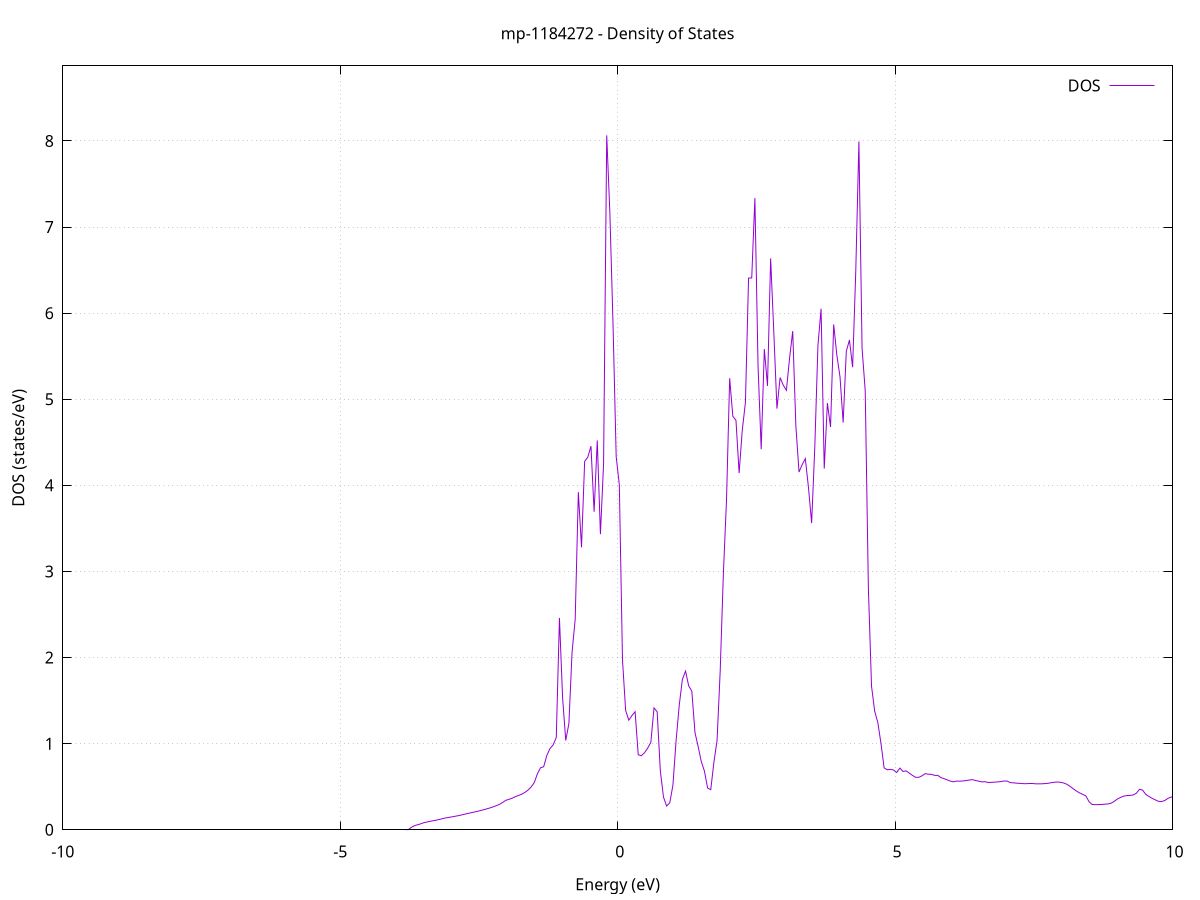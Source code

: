 set title 'mp-1184272 - Density of States'
set xlabel 'Energy (eV)'
set ylabel 'DOS (states/eV)'
set grid
set xrange [-10:10]
set yrange [0:8.872]
set xzeroaxis lt -1
set terminal png size 800,600
set output 'mp-1184272_dos_gnuplot.png'
plot '-' using 1:2 with lines title 'DOS'
-54.397600 0.000000
-54.340800 0.000000
-54.284000 0.000000
-54.227200 0.000000
-54.170400 0.000000
-54.113500 0.000000
-54.056700 0.000000
-53.999900 0.000000
-53.943100 0.000000
-53.886300 0.000000
-53.829500 0.000000
-53.772700 0.000000
-53.715800 0.000000
-53.659000 0.000000
-53.602200 0.000000
-53.545400 0.000000
-53.488600 0.000000
-53.431800 0.000000
-53.375000 0.000000
-53.318100 0.000000
-53.261300 0.000000
-53.204500 0.000000
-53.147700 0.000000
-53.090900 0.000000
-53.034100 0.000000
-52.977300 0.000000
-52.920400 0.000000
-52.863600 0.000000
-52.806800 0.000000
-52.750000 0.000000
-52.693200 0.000000
-52.636400 0.000000
-52.579600 0.000000
-52.522700 0.000000
-52.465900 0.000000
-52.409100 0.000000
-52.352300 0.000000
-52.295500 0.000000
-52.238700 0.000000
-52.181900 0.000000
-52.125000 0.000000
-52.068200 0.000000
-52.011400 0.000000
-51.954600 0.000000
-51.897800 0.000000
-51.841000 0.000000
-51.784200 0.000000
-51.727300 0.000000
-51.670500 0.000000
-51.613700 0.000000
-51.556900 0.000000
-51.500100 0.000000
-51.443300 0.000000
-51.386500 0.000000
-51.329600 0.000000
-51.272800 0.000000
-51.216000 0.000000
-51.159200 0.000000
-51.102400 0.000000
-51.045600 0.000000
-50.988800 0.000000
-50.931900 0.000000
-50.875100 0.000000
-50.818300 0.000000
-50.761500 0.000000
-50.704700 0.000000
-50.647900 0.000000
-50.591100 0.000000
-50.534200 0.000000
-50.477400 0.000000
-50.420600 0.000000
-50.363800 0.000000
-50.307000 0.000000
-50.250200 0.000000
-50.193400 0.000000
-50.136500 0.000000
-50.079700 0.000000
-50.022900 0.000000
-49.966100 0.000000
-49.909300 0.000000
-49.852500 0.000000
-49.795700 0.000000
-49.738800 0.000000
-49.682000 0.000000
-49.625200 0.000000
-49.568400 0.000000
-49.511600 0.000000
-49.454800 0.000000
-49.398000 0.000000
-49.341100 0.000000
-49.284300 0.000000
-49.227500 22.711800
-49.170700 0.000000
-49.113900 62.985200
-49.057100 27.764600
-49.000300 6.975400
-48.943400 47.778300
-48.886600 0.000000
-48.829800 0.000000
-48.773000 0.000000
-48.716200 290.001200
-48.659400 0.000000
-48.602600 0.000000
-48.545700 0.000000
-48.488900 0.000000
-48.432100 0.000000
-48.375300 0.000000
-48.318500 0.000000
-48.261700 0.000000
-48.204900 0.000000
-48.148000 0.000000
-48.091200 0.000000
-48.034400 0.000000
-47.977600 0.000000
-47.920800 0.000000
-47.864000 0.000000
-47.807200 0.000000
-47.750300 0.000000
-47.693500 0.000000
-47.636700 0.000000
-47.579900 0.000000
-47.523100 0.000000
-47.466300 0.000000
-47.409500 0.000000
-47.352600 0.000000
-47.295800 0.000000
-47.239000 0.000000
-47.182200 0.000000
-47.125400 0.000000
-47.068600 0.000000
-47.011800 0.000000
-46.954900 0.000000
-46.898100 0.000000
-46.841300 0.000000
-46.784500 0.000000
-46.727700 0.000000
-46.670900 0.000000
-46.614100 0.000000
-46.557300 0.000000
-46.500400 0.000000
-46.443600 0.000000
-46.386800 0.000000
-46.330000 0.000000
-46.273200 0.000000
-46.216400 0.000000
-46.159600 0.000000
-46.102700 0.000000
-46.045900 0.000000
-45.989100 0.000000
-45.932300 0.000000
-45.875500 0.000000
-45.818700 0.000000
-45.761900 0.000000
-45.705000 0.000000
-45.648200 0.000000
-45.591400 0.000000
-45.534600 0.000000
-45.477800 0.000000
-45.421000 0.000000
-45.364200 0.000000
-45.307300 0.000000
-45.250500 0.000000
-45.193700 0.000000
-45.136900 0.000000
-45.080100 0.000000
-45.023300 0.000000
-44.966500 0.000000
-44.909600 0.000000
-44.852800 0.000000
-44.796000 0.000000
-44.739200 0.000000
-44.682400 0.000000
-44.625600 0.000000
-44.568800 0.000000
-44.511900 0.000000
-44.455100 0.000000
-44.398300 0.000000
-44.341500 0.000000
-44.284700 0.000000
-44.227900 0.000000
-44.171100 0.000000
-44.114200 0.000000
-44.057400 0.000000
-44.000600 0.000000
-43.943800 0.000000
-43.887000 0.000000
-43.830200 0.000000
-43.773400 0.000000
-43.716500 0.000000
-43.659700 0.000000
-43.602900 0.000000
-43.546100 0.000000
-43.489300 0.000000
-43.432500 0.000000
-43.375700 0.000000
-43.318800 0.000000
-43.262000 0.000000
-43.205200 0.000000
-43.148400 0.000000
-43.091600 0.000000
-43.034800 0.000000
-42.978000 0.000000
-42.921100 0.000000
-42.864300 0.000000
-42.807500 0.000000
-42.750700 0.000000
-42.693900 0.000000
-42.637100 0.000000
-42.580300 0.000000
-42.523400 0.000000
-42.466600 0.000000
-42.409800 0.000000
-42.353000 0.000000
-42.296200 0.000000
-42.239400 0.000000
-42.182600 0.000000
-42.125700 0.000000
-42.068900 0.000000
-42.012100 0.000000
-41.955300 0.000000
-41.898500 0.000000
-41.841700 0.000000
-41.784900 0.000000
-41.728000 0.000000
-41.671200 0.000000
-41.614400 0.000000
-41.557600 0.000000
-41.500800 0.000000
-41.444000 0.000000
-41.387200 0.000000
-41.330300 0.000000
-41.273500 0.000000
-41.216700 0.000000
-41.159900 0.000000
-41.103100 0.000000
-41.046300 0.000000
-40.989500 0.000000
-40.932600 0.000000
-40.875800 0.000000
-40.819000 0.000000
-40.762200 0.000000
-40.705400 0.000000
-40.648600 0.000000
-40.591800 0.000000
-40.534900 0.000000
-40.478100 0.000000
-40.421300 0.000000
-40.364500 0.000000
-40.307700 0.000000
-40.250900 0.000000
-40.194100 0.000000
-40.137200 0.000000
-40.080400 0.000000
-40.023600 0.000000
-39.966800 0.000000
-39.910000 0.000000
-39.853200 0.000000
-39.796400 0.000000
-39.739500 0.000000
-39.682700 0.000000
-39.625900 0.000000
-39.569100 0.000000
-39.512300 0.000000
-39.455500 0.000000
-39.398700 0.000000
-39.341800 0.000000
-39.285000 0.000000
-39.228200 0.000000
-39.171400 0.000000
-39.114600 0.000000
-39.057800 0.000000
-39.001000 0.000000
-38.944100 0.000000
-38.887300 0.000000
-38.830500 0.000000
-38.773700 0.000000
-38.716900 0.000000
-38.660100 0.000000
-38.603300 0.000000
-38.546400 0.000000
-38.489600 0.000000
-38.432800 0.000000
-38.376000 0.000000
-38.319200 0.000000
-38.262400 0.000000
-38.205600 0.000000
-38.148700 0.000000
-38.091900 0.000000
-38.035100 0.000000
-37.978300 0.000000
-37.921500 0.000000
-37.864700 0.000000
-37.807900 0.000000
-37.751000 0.000000
-37.694200 0.000000
-37.637400 0.000000
-37.580600 0.000000
-37.523800 0.000000
-37.467000 0.000000
-37.410200 0.000000
-37.353300 0.000000
-37.296500 0.000000
-37.239700 0.000000
-37.182900 0.000000
-37.126100 0.000000
-37.069300 0.000000
-37.012500 0.000000
-36.955600 0.000000
-36.898800 0.000000
-36.842000 0.000000
-36.785200 0.000000
-36.728400 0.000000
-36.671600 0.000000
-36.614800 0.000000
-36.557900 0.000000
-36.501100 0.000000
-36.444300 0.000000
-36.387500 0.000000
-36.330700 0.000000
-36.273900 0.000000
-36.217100 0.000000
-36.160200 0.000000
-36.103400 0.000000
-36.046600 0.000000
-35.989800 0.000000
-35.933000 0.000000
-35.876200 0.000000
-35.819400 0.000000
-35.762500 0.000000
-35.705700 0.000000
-35.648900 0.000000
-35.592100 0.000000
-35.535300 0.000000
-35.478500 0.000000
-35.421700 0.000000
-35.364800 0.000000
-35.308000 0.000000
-35.251200 0.000000
-35.194400 0.000000
-35.137600 0.000000
-35.080800 0.000000
-35.024000 0.000000
-34.967100 0.000000
-34.910300 0.000000
-34.853500 0.000000
-34.796700 0.000000
-34.739900 0.000000
-34.683100 0.000000
-34.626300 0.000000
-34.569400 0.000000
-34.512600 0.000000
-34.455800 0.000000
-34.399000 0.000000
-34.342200 0.000000
-34.285400 0.000000
-34.228600 0.000000
-34.171700 0.000000
-34.114900 0.000000
-34.058100 0.000000
-34.001300 0.000000
-33.944500 0.000000
-33.887700 0.000000
-33.830900 0.000000
-33.774000 0.000000
-33.717200 0.000000
-33.660400 0.000000
-33.603600 0.000000
-33.546800 0.000000
-33.490000 0.000000
-33.433200 0.000000
-33.376300 0.000000
-33.319500 0.000000
-33.262700 0.000000
-33.205900 0.000000
-33.149100 0.000000
-33.092300 0.000000
-33.035500 0.000000
-32.978600 0.000000
-32.921800 0.000000
-32.865000 0.000000
-32.808200 0.000000
-32.751400 0.000000
-32.694600 0.000000
-32.637800 0.000000
-32.580900 0.000000
-32.524100 0.000000
-32.467300 0.000000
-32.410500 0.000000
-32.353700 0.000000
-32.296900 0.000000
-32.240100 0.000000
-32.183200 0.000000
-32.126400 0.000000
-32.069600 0.000000
-32.012800 0.000000
-31.956000 0.000000
-31.899200 0.000000
-31.842400 0.000000
-31.785500 0.000000
-31.728700 0.000000
-31.671900 0.000000
-31.615100 0.000000
-31.558300 0.000000
-31.501500 0.000000
-31.444700 0.000000
-31.387800 0.000000
-31.331000 0.000000
-31.274200 0.000000
-31.217400 0.000000
-31.160600 0.000000
-31.103800 0.000000
-31.047000 0.000000
-30.990100 0.000000
-30.933300 0.000000
-30.876500 0.000000
-30.819700 0.000000
-30.762900 0.000000
-30.706100 0.000000
-30.649300 0.000000
-30.592400 0.000000
-30.535600 0.000000
-30.478800 0.000000
-30.422000 0.000000
-30.365200 0.000000
-30.308400 0.000000
-30.251600 0.000000
-30.194700 0.000000
-30.137900 0.000000
-30.081100 0.000000
-30.024300 0.000000
-29.967500 0.000000
-29.910700 0.000000
-29.853900 0.000000
-29.797000 0.000000
-29.740200 0.000000
-29.683400 0.000000
-29.626600 0.000000
-29.569800 0.000000
-29.513000 0.000000
-29.456200 0.000000
-29.399300 0.000000
-29.342500 0.000000
-29.285700 0.000000
-29.228900 0.000000
-29.172100 0.000000
-29.115300 0.000000
-29.058500 0.000000
-29.001600 0.000000
-28.944800 0.000000
-28.888000 0.000000
-28.831200 0.000000
-28.774400 0.000000
-28.717600 0.000000
-28.660800 0.000000
-28.603900 0.000000
-28.547100 0.000000
-28.490300 0.000000
-28.433500 0.000000
-28.376700 0.000000
-28.319900 0.000000
-28.263100 0.000000
-28.206200 0.000000
-28.149400 0.000000
-28.092600 0.000000
-28.035800 0.000000
-27.979000 0.000000
-27.922200 0.000000
-27.865400 0.000000
-27.808500 0.000000
-27.751700 0.000000
-27.694900 0.000000
-27.638100 0.000000
-27.581300 0.000000
-27.524500 0.000000
-27.467700 0.000000
-27.410800 0.000000
-27.354000 0.000000
-27.297200 0.000000
-27.240400 0.000000
-27.183600 0.000000
-27.126800 0.000000
-27.070000 0.000000
-27.013100 0.000000
-26.956300 0.000000
-26.899500 0.000000
-26.842700 0.000000
-26.785900 0.000000
-26.729100 0.000000
-26.672300 0.000000
-26.615400 0.000000
-26.558600 0.000000
-26.501800 0.000000
-26.445000 0.000000
-26.388200 0.000000
-26.331400 0.000000
-26.274600 0.000000
-26.217700 0.000000
-26.160900 0.000000
-26.104100 0.000000
-26.047300 0.000000
-25.990500 0.000000
-25.933700 0.000000
-25.876900 0.000000
-25.820000 0.000000
-25.763200 0.000000
-25.706400 0.000000
-25.649600 0.000000
-25.592800 0.000000
-25.536000 0.000000
-25.479200 0.000000
-25.422300 0.000000
-25.365500 0.000000
-25.308700 0.000000
-25.251900 0.000000
-25.195100 0.000000
-25.138300 0.000000
-25.081500 0.000000
-25.024600 0.000000
-24.967800 0.000000
-24.911000 0.000000
-24.854200 0.000000
-24.797400 0.000000
-24.740600 0.000000
-24.683800 0.000000
-24.626900 0.000000
-24.570100 0.000000
-24.513300 0.000000
-24.456500 0.000000
-24.399700 0.000000
-24.342900 0.000000
-24.286100 0.000000
-24.229200 0.000000
-24.172400 0.000000
-24.115600 0.000000
-24.058800 0.000000
-24.002000 0.000000
-23.945200 0.000000
-23.888400 0.000000
-23.831500 0.000000
-23.774700 0.000000
-23.717900 0.000000
-23.661100 0.000000
-23.604300 0.000000
-23.547500 0.000000
-23.490700 0.000000
-23.433800 0.000000
-23.377000 0.000000
-23.320200 0.000000
-23.263400 0.000000
-23.206600 0.000000
-23.149800 0.000000
-23.093000 0.000000
-23.036100 0.000000
-22.979300 0.000000
-22.922500 0.000000
-22.865700 0.000000
-22.808900 0.000000
-22.752100 0.000000
-22.695300 0.000000
-22.638400 0.000000
-22.581600 0.000000
-22.524800 0.000000
-22.468000 0.000000
-22.411200 0.000000
-22.354400 0.000000
-22.297600 0.000000
-22.240700 0.000000
-22.183900 0.000000
-22.127100 0.000000
-22.070300 0.000000
-22.013500 0.000000
-21.956700 0.000000
-21.899900 0.000000
-21.843000 0.000000
-21.786200 0.000000
-21.729400 0.000000
-21.672600 0.000000
-21.615800 0.000000
-21.559000 0.000000
-21.502200 0.000000
-21.445300 0.000000
-21.388500 0.000000
-21.331700 0.000000
-21.274900 0.000000
-21.218100 0.000000
-21.161300 0.000000
-21.104500 0.000000
-21.047600 0.000000
-20.990800 0.000000
-20.934000 0.000000
-20.877200 0.000000
-20.820400 0.000000
-20.763600 0.000000
-20.706800 0.000000
-20.649900 0.000000
-20.593100 0.000000
-20.536300 0.000000
-20.479500 0.000000
-20.422700 0.000000
-20.365900 0.000000
-20.309100 0.000000
-20.252200 0.000000
-20.195400 0.000000
-20.138600 0.000000
-20.081800 0.000000
-20.025000 0.000000
-19.968200 0.000000
-19.911400 0.000000
-19.854500 0.000000
-19.797700 0.000000
-19.740900 0.000000
-19.684100 0.000000
-19.627300 0.000000
-19.570500 0.000000
-19.513700 0.000000
-19.456800 0.000000
-19.400000 0.000000
-19.343200 0.000000
-19.286400 0.000000
-19.229600 0.000000
-19.172800 0.000000
-19.116000 0.000000
-19.059100 0.000000
-19.002300 0.000000
-18.945500 0.000000
-18.888700 0.000000
-18.831900 0.000000
-18.775100 0.000000
-18.718300 0.000000
-18.661400 0.000000
-18.604600 0.000000
-18.547800 0.000000
-18.491000 0.000000
-18.434200 0.000000
-18.377400 0.000000
-18.320600 0.000000
-18.263700 0.000000
-18.206900 0.000000
-18.150100 0.000000
-18.093300 0.000000
-18.036500 0.000000
-17.979700 0.000000
-17.922900 0.000000
-17.866000 0.000000
-17.809200 0.000000
-17.752400 0.000000
-17.695600 0.000000
-17.638800 0.000000
-17.582000 0.000000
-17.525200 0.000000
-17.468300 0.000000
-17.411500 0.000000
-17.354700 0.000000
-17.297900 0.000000
-17.241100 0.000000
-17.184300 0.000000
-17.127500 0.000000
-17.070600 0.000000
-17.013800 0.000000
-16.957000 0.000000
-16.900200 0.000000
-16.843400 0.000000
-16.786600 0.000000
-16.729800 0.000000
-16.672900 0.000000
-16.616100 0.000000
-16.559300 0.000000
-16.502500 0.000000
-16.445700 0.000000
-16.388900 0.000000
-16.332100 0.000000
-16.275200 0.000000
-16.218400 0.000000
-16.161600 0.000000
-16.104800 0.000000
-16.048000 0.000000
-15.991200 0.000000
-15.934400 0.000000
-15.877500 0.000000
-15.820700 0.000000
-15.763900 0.000000
-15.707100 0.000000
-15.650300 0.000000
-15.593500 0.000000
-15.536700 0.000000
-15.479800 0.000000
-15.423000 0.000000
-15.366200 0.000000
-15.309400 0.000000
-15.252600 0.000000
-15.195800 0.000000
-15.139000 0.000000
-15.082100 0.000000
-15.025300 0.000000
-14.968500 0.000000
-14.911700 0.000000
-14.854900 0.000000
-14.798100 0.000000
-14.741300 0.000000
-14.684400 0.000000
-14.627600 0.000000
-14.570800 0.000000
-14.514000 0.000000
-14.457200 0.000000
-14.400400 0.000000
-14.343600 0.000000
-14.286700 0.000000
-14.229900 0.000000
-14.173100 0.000000
-14.116300 0.000000
-14.059500 0.000000
-14.002700 0.000000
-13.945900 0.000000
-13.889000 0.000000
-13.832200 0.000000
-13.775400 0.000000
-13.718600 0.000000
-13.661800 0.000000
-13.605000 0.000000
-13.548200 0.000000
-13.491300 0.000000
-13.434500 0.000000
-13.377700 0.000000
-13.320900 0.000000
-13.264100 0.000000
-13.207300 0.000000
-13.150500 0.000000
-13.093600 0.000000
-13.036800 0.000000
-12.980000 0.000000
-12.923200 0.000000
-12.866400 0.000000
-12.809600 0.000000
-12.752800 0.000000
-12.695900 0.000000
-12.639100 0.000000
-12.582300 0.000000
-12.525500 0.000000
-12.468700 0.000000
-12.411900 0.000000
-12.355100 0.000000
-12.298200 0.000000
-12.241400 0.000000
-12.184600 0.000000
-12.127800 0.000000
-12.071000 0.000000
-12.014200 0.000000
-11.957400 0.000000
-11.900500 0.000000
-11.843700 0.000000
-11.786900 0.000000
-11.730100 0.000000
-11.673300 0.000000
-11.616500 0.000000
-11.559700 0.000000
-11.502800 0.000000
-11.446000 0.000000
-11.389200 0.000000
-11.332400 0.000000
-11.275600 0.000000
-11.218800 0.000000
-11.162000 0.000000
-11.105100 0.000000
-11.048300 0.000000
-10.991500 0.000000
-10.934700 0.000000
-10.877900 0.000000
-10.821100 0.000000
-10.764300 0.000000
-10.707400 0.000000
-10.650600 0.000000
-10.593800 0.000000
-10.537000 0.000000
-10.480200 0.000000
-10.423400 0.000000
-10.366600 0.000000
-10.309700 0.000000
-10.252900 0.000000
-10.196100 0.000000
-10.139300 0.000000
-10.082500 0.000000
-10.025700 0.000000
-9.968900 0.000000
-9.912000 0.000000
-9.855200 0.000000
-9.798400 0.000000
-9.741600 0.000000
-9.684800 0.000000
-9.628000 0.000000
-9.571200 0.000000
-9.514300 0.000000
-9.457500 0.000000
-9.400700 0.000000
-9.343900 0.000000
-9.287100 0.000000
-9.230300 0.000000
-9.173500 0.000000
-9.116600 0.000000
-9.059800 0.000000
-9.003000 0.000000
-8.946200 0.000000
-8.889400 0.000000
-8.832600 0.000000
-8.775800 0.000000
-8.718900 0.000000
-8.662100 0.000000
-8.605300 0.000000
-8.548500 0.000000
-8.491700 0.000000
-8.434900 0.000000
-8.378100 0.000000
-8.321200 0.000000
-8.264400 0.000000
-8.207600 0.000000
-8.150800 0.000000
-8.094000 0.000000
-8.037200 0.000000
-7.980400 0.000000
-7.923500 0.000000
-7.866700 0.000000
-7.809900 0.000000
-7.753100 0.000000
-7.696300 0.000000
-7.639500 0.000000
-7.582700 0.000000
-7.525800 0.000000
-7.469000 0.000000
-7.412200 0.000000
-7.355400 0.000000
-7.298600 0.000000
-7.241800 0.000000
-7.185000 0.000000
-7.128100 0.000000
-7.071300 0.000000
-7.014500 0.000000
-6.957700 0.000000
-6.900900 0.000000
-6.844100 0.000000
-6.787300 0.000000
-6.730400 0.000000
-6.673600 0.000000
-6.616800 0.000000
-6.560000 0.000000
-6.503200 0.000000
-6.446400 0.000000
-6.389600 0.000000
-6.332700 0.000000
-6.275900 0.000000
-6.219100 0.000000
-6.162300 0.000000
-6.105500 0.000000
-6.048700 0.000000
-5.991900 0.000000
-5.935000 0.000000
-5.878200 0.000000
-5.821400 0.000000
-5.764600 0.000000
-5.707800 0.000000
-5.651000 0.000000
-5.594200 0.000000
-5.537300 0.000000
-5.480500 0.000000
-5.423700 0.000000
-5.366900 0.000000
-5.310100 0.000000
-5.253300 0.000000
-5.196500 0.000000
-5.139600 0.000000
-5.082800 0.000000
-5.026000 0.000000
-4.969200 0.000000
-4.912400 0.000000
-4.855600 0.000000
-4.798800 0.000000
-4.741900 0.000000
-4.685100 0.000000
-4.628300 0.000000
-4.571500 0.000000
-4.514700 0.000000
-4.457900 0.000000
-4.401100 0.000000
-4.344200 0.000000
-4.287400 0.000000
-4.230600 0.000000
-4.173800 0.000000
-4.117000 0.000000
-4.060200 0.000000
-4.003400 0.000000
-3.946500 0.000000
-3.889700 0.000000
-3.832900 0.000000
-3.776100 0.000900
-3.719300 0.027700
-3.662500 0.047500
-3.605700 0.058100
-3.548800 0.069200
-3.492000 0.082400
-3.435200 0.090400
-3.378400 0.097900
-3.321600 0.105700
-3.264800 0.112600
-3.208000 0.120600
-3.151100 0.129800
-3.094300 0.138000
-3.037500 0.144600
-2.980700 0.150700
-2.923900 0.157500
-2.867100 0.164500
-2.810300 0.172700
-2.753400 0.181200
-2.696600 0.190100
-2.639800 0.198400
-2.583000 0.206100
-2.526200 0.214300
-2.469400 0.223400
-2.412600 0.233300
-2.355700 0.243600
-2.298900 0.254400
-2.242100 0.266800
-2.185300 0.280400
-2.128500 0.295700
-2.071700 0.317100
-2.014900 0.342400
-1.958000 0.353900
-1.901200 0.366400
-1.844400 0.384400
-1.787600 0.398200
-1.730800 0.412700
-1.674000 0.433300
-1.617200 0.459400
-1.560400 0.496500
-1.503500 0.546900
-1.446700 0.649700
-1.389900 0.719900
-1.333100 0.732400
-1.276300 0.863200
-1.219500 0.943900
-1.162700 0.985500
-1.105800 1.072700
-1.049000 2.461300
-0.992200 1.534500
-0.935400 1.037400
-0.878600 1.234600
-0.821800 2.059200
-0.765000 2.445900
-0.708100 3.921400
-0.651300 3.280800
-0.594500 4.279100
-0.537700 4.328000
-0.480900 4.455000
-0.424100 3.693000
-0.367300 4.521600
-0.310400 3.433300
-0.253600 4.247700
-0.196800 8.065000
-0.140000 7.162900
-0.083200 5.872200
-0.026400 4.334400
0.030400 4.004900
0.087300 1.973200
0.144100 1.386600
0.200900 1.272500
0.257700 1.326600
0.314500 1.371500
0.371300 0.870400
0.428100 0.860100
0.485000 0.895200
0.541800 0.948800
0.598600 1.016300
0.655400 1.415700
0.712200 1.371300
0.769000 0.686900
0.825800 0.381000
0.882700 0.275100
0.939500 0.313800
0.996300 0.517300
1.053100 1.033300
1.109900 1.445300
1.166700 1.746000
1.223500 1.842700
1.280400 1.671100
1.337200 1.609400
1.394000 1.128200
1.450800 0.966700
1.507600 0.792300
1.564400 0.681000
1.621200 0.485100
1.678100 0.466100
1.734900 0.784900
1.791700 1.038000
1.848500 1.845600
1.905300 2.969500
1.962100 3.832300
2.018900 5.244000
2.075800 4.802600
2.132600 4.754700
2.189400 4.142100
2.246200 4.640700
2.303000 4.963300
2.359800 6.407400
2.416600 6.409400
2.473500 7.336200
2.530300 5.390600
2.587100 4.419700
2.643900 5.582700
2.700700 5.155200
2.757500 6.636000
2.814300 5.783600
2.871200 4.891200
2.928000 5.251700
2.984800 5.164800
3.041600 5.103800
3.098400 5.475400
3.155200 5.791800
3.212000 4.691000
3.268900 4.154800
3.325700 4.240600
3.382500 4.310800
3.439300 3.974000
3.496100 3.561900
3.552900 4.435700
3.609700 5.623600
3.666600 6.050900
3.723400 4.195200
3.780200 4.955700
3.837000 4.678000
3.893800 5.868800
3.950600 5.511800
4.007400 5.261900
4.064300 4.729100
4.121100 5.557900
4.177900 5.688300
4.234700 5.372000
4.291500 6.481700
4.348300 7.993200
4.405100 5.594200
4.462000 5.099300
4.518800 2.810300
4.575600 1.668600
4.632400 1.376800
4.689200 1.245300
4.746000 1.002500
4.802800 0.718900
4.859700 0.696400
4.916500 0.701700
4.973300 0.693800
5.030100 0.665200
5.086900 0.716700
5.143700 0.676800
5.200500 0.684100
5.257400 0.657200
5.314200 0.631400
5.371000 0.608800
5.427800 0.609700
5.484600 0.626300
5.541400 0.651900
5.598200 0.645300
5.655100 0.644300
5.711900 0.631900
5.768700 0.632300
5.825500 0.606500
5.882300 0.593700
5.939100 0.579300
5.995900 0.565300
6.052800 0.557200
6.109600 0.565900
6.166400 0.564200
6.223200 0.566900
6.280000 0.572100
6.336800 0.577400
6.393600 0.582700
6.450500 0.571500
6.507300 0.564900
6.564100 0.555600
6.620900 0.558600
6.677700 0.549200
6.734500 0.550800
6.791300 0.553000
6.848200 0.555500
6.905000 0.559900
6.961800 0.566100
7.018600 0.566400
7.075400 0.548100
7.132200 0.545100
7.189000 0.541400
7.245900 0.539100
7.302700 0.535800
7.359500 0.535100
7.416300 0.532400
7.473100 0.532400
7.529900 0.533900
7.586700 0.533600
7.643600 0.534000
7.700400 0.536400
7.757200 0.539800
7.814000 0.546800
7.870800 0.551800
7.927600 0.555000
7.984400 0.551000
8.041300 0.542800
8.098100 0.528000
8.154900 0.503300
8.211700 0.476200
8.268500 0.449800
8.325300 0.428000
8.382100 0.411300
8.439000 0.393000
8.495800 0.325800
8.552600 0.293900
8.609400 0.291800
8.666200 0.292600
8.723000 0.294100
8.779800 0.297400
8.836700 0.300100
8.893500 0.308600
8.950300 0.329900
9.007100 0.357600
9.063900 0.375300
9.120700 0.390800
9.177500 0.397100
9.234400 0.399300
9.291200 0.404200
9.348000 0.423800
9.404800 0.470000
9.461600 0.460100
9.518400 0.411400
9.575200 0.386600
9.632100 0.365500
9.688900 0.348100
9.745700 0.330700
9.802500 0.328300
9.859300 0.339200
9.916100 0.364100
9.972900 0.379800
10.029800 0.385400
10.086600 0.611800
10.143400 0.720500
10.200200 0.772000
10.257000 0.712500
10.313800 0.569900
10.370600 0.518800
10.427500 0.477200
10.484300 0.442100
10.541100 0.421300
10.597900 0.407400
10.654700 0.396200
10.711500 0.382700
10.768300 0.369600
10.825200 0.362800
10.882000 0.370200
10.938800 0.397200
10.995600 0.431400
11.052400 0.484700
11.109200 0.583400
11.166000 0.642600
11.222900 0.664900
11.279700 0.661900
11.336500 0.659600
11.393300 0.629900
11.450100 0.627400
11.506900 0.614400
11.563700 0.610400
11.620600 0.607200
11.677400 0.605900
11.734200 0.596600
11.791000 0.596300
11.847800 0.573700
11.904600 0.560600
11.961400 0.556700
12.018300 0.551300
12.075100 0.552200
12.131900 0.555700
12.188700 0.558200
12.245500 0.556100
12.302300 0.556400
12.359100 0.556000
12.416000 0.549000
12.472800 0.545500
12.529600 0.542200
12.586400 0.538900
12.643200 0.534600
12.700000 0.535000
12.756800 0.535500
12.813700 0.529800
12.870500 0.526800
12.927300 0.526900
12.984100 0.535100
13.040900 0.557600
13.097700 0.545600
13.154500 0.550800
13.211400 0.555200
13.268200 0.577100
13.325000 0.594200
13.381800 0.610000
13.438600 0.621400
13.495400 0.630900
13.552200 0.644400
13.609100 0.662700
13.665900 0.682800
13.722700 0.693100
13.779500 0.697000
13.836300 0.699100
13.893100 0.708500
13.949900 0.727200
14.006800 0.745400
14.063600 0.763700
14.120400 0.785100
14.177200 0.798200
14.234000 0.818800
14.290800 0.818600
14.347600 0.817800
14.404500 0.817500
14.461300 0.804400
14.518100 0.789200
14.574900 0.789100
14.631700 0.795600
14.688500 0.771300
14.745300 0.742800
14.802200 0.737800
14.859000 0.748300
14.915800 0.762900
14.972600 0.789200
15.029400 0.795000
15.086200 0.797900
15.143000 0.813100
15.199900 0.833800
15.256700 0.921100
15.313500 0.884900
15.370300 0.840800
15.427100 0.824800
15.483900 0.822700
15.540700 0.827200
15.597600 0.856000
15.654400 0.854400
15.711200 0.830700
15.768000 0.792300
15.824800 0.762200
15.881600 0.757300
15.938400 0.786700
15.995300 0.811000
16.052100 0.804800
16.108900 0.795200
16.165700 0.791300
16.222500 0.801200
16.279300 0.815200
16.336100 0.847200
16.393000 0.870700
16.449800 0.882100
16.506600 0.859100
16.563400 0.827100
16.620200 0.809500
16.677000 0.815600
16.733800 0.842900
16.790700 0.857400
16.847500 0.856400
16.904300 0.874100
16.961100 0.869400
17.017900 0.887900
17.074700 0.926400
17.131500 0.998200
17.188400 0.977300
17.245200 0.965800
17.302000 0.969500
17.358800 1.003500
17.415600 1.025600
17.472400 1.018500
17.529200 1.050600
17.586100 1.063200
17.642900 1.064600
17.699700 1.023400
17.756500 1.007700
17.813300 0.993900
17.870100 0.953300
17.926900 0.938400
17.983800 0.972800
18.040600 1.019000
18.097400 1.051500
18.154200 1.062300
18.211000 1.050400
18.267800 1.025200
18.324600 0.981900
18.381500 0.975900
18.438300 1.011700
18.495100 1.036500
18.551900 1.031400
18.608700 0.982000
18.665500 0.937400
18.722300 0.910900
18.779200 0.927800
18.836000 0.948900
18.892800 0.915000
18.949600 0.874600
19.006400 0.813100
19.063200 0.775200
19.120000 0.743600
19.176900 0.733500
19.233700 0.757500
19.290500 0.798600
19.347300 0.805100
19.404100 0.795500
19.460900 0.792400
19.517700 0.805800
19.574600 0.825000
19.631400 0.822800
19.688200 0.832300
19.745000 0.826800
19.801800 0.830000
19.858600 0.836100
19.915400 0.849400
19.972300 0.869500
20.029100 0.903900
20.085900 0.943500
20.142700 0.970000
20.199500 0.957900
20.256300 0.943100
20.313100 0.933900
20.370000 0.920500
20.426800 0.908000
20.483600 0.883900
20.540400 0.864400
20.597200 0.856000
20.654000 0.851900
20.710800 0.859500
20.767700 0.870300
20.824500 0.874200
20.881300 0.869600
20.938100 0.860400
20.994900 0.835900
21.051700 0.826800
21.108500 0.826000
21.165400 0.889900
21.222200 0.876100
21.279000 0.843900
21.335800 0.842000
21.392600 0.840800
21.449400 0.840600
21.506200 0.859400
21.563100 0.863000
21.619900 0.856700
21.676700 0.839100
21.733500 0.826800
21.790300 0.825300
21.847100 0.824700
21.903900 0.822100
21.960800 0.811600
22.017600 0.794500
22.074400 0.779400
22.131200 0.771500
22.188000 0.761700
22.244800 0.760800
22.301600 0.762500
22.358500 0.788100
22.415300 0.816200
22.472100 0.858100
22.528900 0.794600
22.585700 0.788400
22.642500 0.808800
22.699300 0.780400
22.756200 0.761300
22.813000 0.781400
22.869800 0.796800
22.926600 0.794700
22.983400 0.762700
23.040200 0.748700
23.097000 0.737500
23.153900 0.727400
23.210700 0.731000
23.267500 0.733200
23.324300 0.726200
23.381100 0.757500
23.437900 0.806000
23.494700 0.822500
23.551600 0.851300
23.608400 0.878500
23.665200 0.898300
23.722000 0.883400
23.778800 0.875300
23.835600 0.864000
23.892400 0.827900
23.949300 0.814000
24.006100 0.847900
24.062900 0.884400
24.119700 0.888200
24.176500 0.906800
24.233300 0.964800
24.290100 0.969800
24.347000 1.031700
24.403800 1.106100
24.460600 1.138200
24.517400 1.233200
24.574200 1.315800
24.631000 1.312500
24.687800 1.305800
24.744700 1.356900
24.801500 1.340000
24.858300 1.273900
24.915100 1.319500
24.971900 1.269800
25.028700 1.251700
25.085500 1.199400
25.142400 1.187200
25.199200 1.185400
25.256000 1.200700
25.312800 1.225700
25.369600 1.250000
25.426400 1.286200
25.483200 1.339200
25.540100 1.391200
25.596900 1.346000
25.653700 1.337500
25.710500 1.344200
25.767300 1.377300
25.824100 1.335200
25.880900 1.305700
25.937800 1.265700
25.994600 1.246800
26.051400 1.218300
26.108200 1.190000
26.165000 1.178400
26.221800 1.159500
26.278600 1.177900
26.335500 1.180500
26.392300 1.168500
26.449100 1.162800
26.505900 1.187200
26.562700 1.223900
26.619500 1.139600
26.676300 1.178700
26.733200 1.238500
26.790000 1.259200
26.846800 1.262800
26.903600 1.280500
26.960400 1.252400
27.017200 1.270000
27.074000 1.252700
27.130900 1.208100
27.187700 1.152800
27.244500 1.109200
27.301300 1.073400
27.358100 1.058000
27.414900 0.994100
27.471700 0.994600
27.528600 0.988000
27.585400 0.948200
27.642200 0.918400
27.699000 0.894200
27.755800 0.859200
27.812600 0.840900
27.869400 0.834900
27.926300 0.831300
27.983100 0.823300
28.039900 0.828500
28.096700 0.838900
28.153500 0.849500
28.210300 0.843200
28.267100 0.839400
28.324000 0.847900
28.380800 0.877700
28.437600 0.908400
28.494400 0.914100
28.551200 0.925100
28.608000 0.921600
28.664800 0.966400
28.721700 0.988900
28.778500 0.981100
28.835300 0.953400
28.892100 0.870600
28.948900 0.815700
29.005700 0.774400
29.062500 0.744300
29.119400 0.725000
29.176200 0.704900
29.233000 0.669200
29.289800 0.661700
29.346600 0.621500
29.403400 0.586500
29.460200 0.564500
29.517100 0.549800
29.573900 0.535400
29.630700 0.541300
29.687500 0.554000
29.744300 0.567600
29.801100 0.583900
29.857900 0.610700
29.914800 0.631300
29.971600 0.689900
30.028400 0.752900
30.085200 0.818500
30.142000 0.933700
30.198800 0.944500
30.255600 0.951800
30.312500 0.991100
30.369300 1.032200
30.426100 1.068900
30.482900 1.157100
30.539700 1.208400
30.596500 1.300400
30.653300 1.274900
30.710200 1.224300
30.767000 1.190100
30.823800 1.157300
30.880600 1.128500
30.937400 1.136800
30.994200 1.157200
31.051000 1.219300
31.107900 1.280700
31.164700 1.343700
31.221500 1.420000
31.278300 1.429600
31.335100 1.397800
31.391900 1.332800
31.448700 1.253300
31.505600 1.208700
31.562400 1.155600
31.619200 1.139300
31.676000 1.143700
31.732800 1.100100
31.789600 1.066600
31.846400 1.027100
31.903300 1.034100
31.960100 1.110800
32.016900 1.274100
32.073700 1.124300
32.130500 1.112700
32.187300 1.094800
32.244100 1.050300
32.301000 1.130600
32.357800 1.120500
32.414600 1.097100
32.471400 1.049200
32.528200 1.053100
32.585000 1.052000
32.641800 1.046500
32.698700 1.064700
32.755500 1.083600
32.812300 1.109300
32.869100 1.174000
32.925900 1.207200
32.982700 1.147900
33.039500 1.107500
33.096400 1.112100
33.153200 1.137700
33.210000 1.078300
33.266800 1.036400
33.323600 0.996400
33.380400 0.995200
33.437200 0.997600
33.494100 0.988700
33.550900 0.975800
33.607700 0.963400
33.664500 0.914900
33.721300 0.950200
33.778100 1.042300
33.834900 1.159400
33.891800 1.123600
33.948600 1.143700
34.005400 1.162400
34.062200 1.191900
34.119000 1.241000
34.175800 1.296300
34.232600 1.269500
34.289500 1.386300
34.346300 1.464500
34.403100 1.368600
34.459900 1.393200
34.516700 1.353000
34.573500 1.263700
34.630300 1.166600
34.687200 1.117500
34.744000 1.118200
34.800800 1.164300
34.857600 1.248000
34.914400 1.353400
34.971200 1.409300
35.028000 1.654800
35.084900 1.465500
35.141700 1.444800
35.198500 1.402300
35.255300 1.328100
35.312100 1.235400
35.368900 1.195600
35.425700 1.154400
35.482600 1.122800
35.539400 1.128700
35.596200 1.166500
35.653000 1.152800
35.709800 1.166200
35.766600 1.152700
35.823400 1.161100
35.880300 1.181800
35.937100 1.182200
35.993900 1.160500
36.050700 1.114600
36.107500 1.080700
36.164300 1.058300
36.221100 1.078200
36.278000 1.171300
36.334800 1.252100
36.391600 1.295300
36.448400 1.277400
36.505200 1.255000
36.562000 1.259500
36.618800 1.241500
36.675700 1.215500
36.732500 1.194400
36.789300 1.181400
36.846100 1.153800
36.902900 1.100900
36.959700 1.082600
37.016500 1.132400
37.073400 1.165200
37.130200 1.222300
37.187000 1.240800
37.243800 1.202400
37.300600 1.178900
37.357400 1.162000
37.414200 1.179600
37.471100 1.176200
37.527900 1.169600
37.584700 1.195400
37.641500 1.233500
37.698300 1.248400
37.755100 1.204900
37.811900 1.186200
37.868800 1.179900
37.925600 1.174700
37.982400 1.161600
38.039200 1.179700
38.096000 1.204900
38.152800 1.265600
38.209600 1.251800
38.266500 1.296900
38.323300 1.280500
38.380100 1.286800
38.436900 1.225300
38.493700 1.231500
38.550500 1.195800
38.607300 1.199700
38.664200 1.253400
38.721000 1.171800
38.777800 1.113100
38.834600 1.112000
38.891400 1.150800
38.948200 1.171400
39.005000 1.214000
39.061900 1.293000
39.118700 1.284000
39.175500 1.294500
39.232300 1.267500
39.289100 1.195800
39.345900 1.154400
39.402700 1.081900
39.459600 1.053000
39.516400 1.093900
39.573200 1.189100
39.630000 1.348000
39.686800 1.339200
39.743600 1.367500
39.800400 1.386100
39.857300 1.352900
39.914100 1.352800
39.970900 1.350300
40.027700 1.334800
40.084500 1.308100
40.141300 1.310800
40.198100 1.308300
40.255000 1.298700
40.311800 1.281300
40.368600 1.260800
40.425400 1.356100
40.482200 1.406100
40.539000 1.492300
40.595800 1.472800
40.652700 1.381100
40.709500 1.264400
40.766300 1.221200
40.823100 1.223400
40.879900 1.206500
40.936700 1.240200
40.993500 1.259400
41.050400 1.267900
41.107200 1.286600
41.164000 1.391700
41.220800 1.441100
41.277600 1.495600
41.334400 1.486900
41.391200 1.410400
41.448100 1.387000
41.504900 1.350700
41.561700 1.323600
41.618500 1.319800
41.675300 1.348700
41.732100 1.462400
41.788900 1.509500
41.845800 1.496100
41.902600 1.523300
41.959400 1.560500
42.016200 1.625700
42.073000 1.440100
42.129800 1.360700
42.186600 1.352700
42.243500 1.416300
42.300300 1.433700
42.357100 1.434900
42.413900 1.454000
42.470700 1.462800
42.527500 1.426900
42.584300 1.436300
42.641200 1.440300
42.698000 1.418700
42.754800 1.395900
42.811600 1.380700
42.868400 1.413600
42.925200 1.405400
42.982000 1.400400
43.038800 1.426100
43.095700 1.488000
43.152500 1.615600
43.209300 1.668700
43.266100 1.730500
43.322900 1.729000
43.379700 1.741500
43.436500 1.836100
43.493400 1.926200
43.550200 1.932300
43.607000 1.939400
43.663800 1.898000
43.720600 1.838300
43.777400 1.882200
43.834200 1.948200
43.891100 1.959500
43.947900 2.029700
44.004700 2.110000
44.061500 2.264400
44.118300 2.369700
44.175100 2.439000
44.231900 2.322400
44.288800 2.247100
44.345600 2.506300
44.402400 2.538600
44.459200 2.662300
44.516000 2.861800
44.572800 2.831700
44.629600 2.453300
44.686500 2.811600
44.743300 2.708500
44.800100 2.336200
44.856900 1.966300
44.913700 1.780400
44.970500 1.777300
45.027300 1.884400
45.084200 1.959000
45.141000 2.178400
45.197800 2.134600
45.254600 1.973900
45.311400 1.968200
45.368200 1.899200
45.425000 1.943200
45.481900 2.080700
45.538700 2.109300
45.595500 2.106800
45.652300 2.084500
45.709100 1.954200
45.765900 1.925400
45.822700 1.820100
45.879600 1.643900
45.936400 1.482300
45.993200 1.480400
46.050000 1.526200
46.106800 1.498500
46.163600 1.513900
46.220400 1.583100
46.277300 1.704200
46.334100 1.806200
46.390900 1.641200
46.447700 1.592400
46.504500 1.609800
46.561300 1.519500
46.618100 1.421700
46.675000 1.369900
46.731800 1.330700
46.788600 1.300200
46.845400 1.268100
46.902200 1.384800
46.959000 1.587200
47.015800 1.547500
47.072700 1.502500
47.129500 1.390800
47.186300 1.404600
47.243100 1.419400
47.299900 1.454300
47.356700 1.468500
47.413500 1.472800
47.470400 1.431800
47.527200 1.412200
47.584000 1.362200
47.640800 1.342600
47.697600 1.333700
47.754400 1.311900
47.811200 1.342900
47.868100 1.440100
47.924900 1.483500
47.981700 1.434900
48.038500 1.420900
48.095300 1.455100
48.152100 1.615100
48.208900 1.538000
48.265800 1.350400
48.322600 1.409500
48.379400 1.531000
48.436200 1.703100
48.493000 1.736300
48.549800 1.666400
48.606600 1.600300
48.663500 1.464400
48.720300 1.474100
48.777100 1.466400
48.833900 1.337000
48.890700 1.234500
48.947500 1.121000
49.004300 1.086200
49.061200 1.142500
49.118000 1.237200
49.174800 1.310500
49.231600 1.352100
49.288400 1.375900
49.345200 1.399800
49.402000 1.291400
49.458900 1.184400
49.515700 1.190800
49.572500 1.256700
49.629300 1.412000
49.686100 1.709500
49.742900 1.723600
49.799700 1.704900
49.856600 1.661500
49.913400 1.580300
49.970200 1.477000
50.027000 1.418800
50.083800 1.436600
50.140600 1.498800
50.197400 1.692100
50.254300 1.901200
50.311100 1.901600
50.367900 1.896200
50.424700 1.832200
50.481500 1.764100
50.538300 1.753800
50.595100 1.580200
50.652000 1.460300
50.708800 1.366000
50.765600 1.370300
50.822400 1.340800
50.879200 1.444000
50.936000 1.441800
50.992800 1.432800
51.049700 1.360500
51.106500 1.280700
51.163300 1.200000
51.220100 1.086400
51.276900 1.007000
51.333700 0.902200
51.390500 0.813800
51.447400 0.800000
51.504200 0.833300
51.561000 0.793000
51.617800 0.730600
51.674600 0.619600
51.731400 0.508000
51.788200 0.275300
51.845100 0.115500
51.901900 0.044200
51.958700 0.012700
52.015500 0.000000
52.072300 0.000000
52.129100 0.000000
52.185900 0.000000
52.242800 0.000000
52.299600 0.000000
52.356400 0.000000
52.413200 0.000000
52.470000 0.000000
52.526800 0.000000
52.583600 0.000000
52.640500 0.000000
52.697300 0.000000
52.754100 0.000000
52.810900 0.000000
52.867700 0.000000
52.924500 0.000000
52.981300 0.000000
53.038200 0.000000
53.095000 0.000000
53.151800 0.000000
53.208600 0.000000
53.265400 0.000000
53.322200 0.000000
53.379000 0.000000
53.435900 0.000000
53.492700 0.000000
53.549500 0.000000
53.606300 0.000000
53.663100 0.000000
53.719900 0.000000
53.776700 0.000000
53.833600 0.000000
53.890400 0.000000
53.947200 0.000000
54.004000 0.000000
54.060800 0.000000
54.117600 0.000000
54.174400 0.000000
54.231300 0.000000
54.288100 0.000000
54.344900 0.000000
54.401700 0.000000
54.458500 0.000000
54.515300 0.000000
54.572100 0.000000
54.629000 0.000000
54.685800 0.000000
54.742600 0.000000
54.799400 0.000000
54.856200 0.000000
54.913000 0.000000
54.969800 0.000000
55.026700 0.000000
55.083500 0.000000
55.140300 0.000000
55.197100 0.000000
55.253900 0.000000
55.310700 0.000000
55.367500 0.000000
55.424400 0.000000
55.481200 0.000000
55.538000 0.000000
55.594800 0.000000
55.651600 0.000000
55.708400 0.000000
55.765200 0.000000
55.822100 0.000000
55.878900 0.000000
55.935700 0.000000
55.992500 0.000000
56.049300 0.000000
56.106100 0.000000
56.162900 0.000000
56.219800 0.000000
56.276600 0.000000
56.333400 0.000000
56.390200 0.000000
56.447000 0.000000
56.503800 0.000000
56.560600 0.000000
56.617500 0.000000
56.674300 0.000000
56.731100 0.000000
56.787900 0.000000
56.844700 0.000000
56.901500 0.000000
56.958300 0.000000
57.015200 0.000000
57.072000 0.000000
57.128800 0.000000
57.185600 0.000000
57.242400 0.000000
57.299200 0.000000
57.356000 0.000000
57.412900 0.000000
57.469700 0.000000
57.526500 0.000000
57.583300 0.000000
57.640100 0.000000
57.696900 0.000000
57.753700 0.000000
57.810600 0.000000
57.867400 0.000000
57.924200 0.000000
57.981000 0.000000
58.037800 0.000000
58.094600 0.000000
58.151400 0.000000
58.208300 0.000000
58.265100 0.000000
58.321900 0.000000
58.378700 0.000000
58.435500 0.000000
58.492300 0.000000
58.549100 0.000000
58.606000 0.000000
58.662800 0.000000
58.719600 0.000000
58.776400 0.000000
58.833200 0.000000
58.890000 0.000000
58.946800 0.000000
59.003700 0.000000
59.060500 0.000000
59.117300 0.000000
59.174100 0.000000
59.230900 0.000000
e
